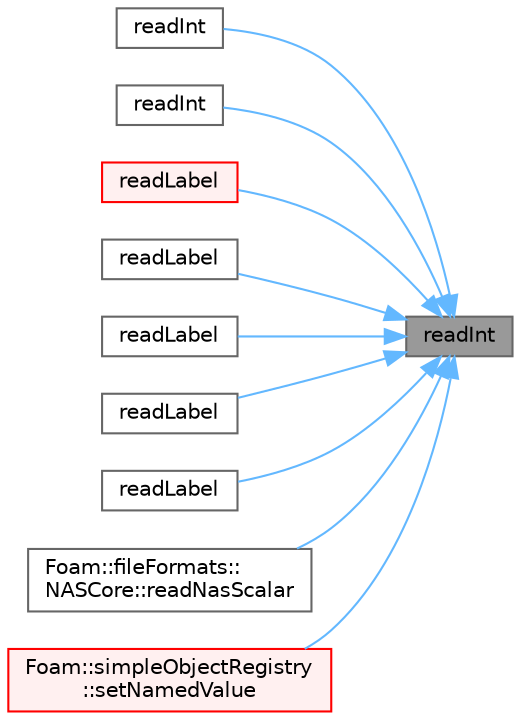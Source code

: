 digraph "readInt"
{
 // LATEX_PDF_SIZE
  bgcolor="transparent";
  edge [fontname=Helvetica,fontsize=10,labelfontname=Helvetica,labelfontsize=10];
  node [fontname=Helvetica,fontsize=10,shape=box,height=0.2,width=0.4];
  rankdir="RL";
  Node1 [id="Node000001",label="readInt",height=0.2,width=0.4,color="gray40", fillcolor="grey60", style="filled", fontcolor="black",tooltip=" "];
  Node1 -> Node2 [id="edge1_Node000001_Node000002",dir="back",color="steelblue1",style="solid",tooltip=" "];
  Node2 [id="Node000002",label="readInt",height=0.2,width=0.4,color="grey40", fillcolor="white", style="filled",URL="$namespaceFoam.html#ae1c4eab2d5c866539a2bda5bcd5e1142",tooltip=" "];
  Node1 -> Node3 [id="edge2_Node000001_Node000003",dir="back",color="steelblue1",style="solid",tooltip=" "];
  Node3 [id="Node000003",label="readInt",height=0.2,width=0.4,color="grey40", fillcolor="white", style="filled",URL="$namespaceFoam.html#abdec645c52e27a1e98aeade1c429b444",tooltip=" "];
  Node1 -> Node4 [id="edge3_Node000001_Node000004",dir="back",color="steelblue1",style="solid",tooltip=" "];
  Node4 [id="Node000004",label="readLabel",height=0.2,width=0.4,color="red", fillcolor="#FFF0F0", style="filled",URL="$namespaceFoam.html#a49cd0eaefc1c73a282b3f6f81ee1a35f",tooltip=" "];
  Node1 -> Node34 [id="edge4_Node000001_Node000034",dir="back",color="steelblue1",style="solid",tooltip=" "];
  Node34 [id="Node000034",label="readLabel",height=0.2,width=0.4,color="grey40", fillcolor="white", style="filled",URL="$namespaceFoam.html#ae1d0230fc994c0e88936d13ae3fd7f2d",tooltip=" "];
  Node1 -> Node35 [id="edge5_Node000001_Node000035",dir="back",color="steelblue1",style="solid",tooltip=" "];
  Node35 [id="Node000035",label="readLabel",height=0.2,width=0.4,color="grey40", fillcolor="white", style="filled",URL="$namespaceFoam.html#af3d89e70305e1a0af3c2a680685292fe",tooltip=" "];
  Node1 -> Node36 [id="edge6_Node000001_Node000036",dir="back",color="steelblue1",style="solid",tooltip=" "];
  Node36 [id="Node000036",label="readLabel",height=0.2,width=0.4,color="grey40", fillcolor="white", style="filled",URL="$namespaceFoam.html#ae57fa9e53c3447a11ed07dca7d6d75e8",tooltip=" "];
  Node1 -> Node37 [id="edge7_Node000001_Node000037",dir="back",color="steelblue1",style="solid",tooltip=" "];
  Node37 [id="Node000037",label="readLabel",height=0.2,width=0.4,color="grey40", fillcolor="white", style="filled",URL="$namespaceFoam.html#a996c24e51f4908e005ed2a91c0bae88d",tooltip=" "];
  Node1 -> Node38 [id="edge8_Node000001_Node000038",dir="back",color="steelblue1",style="solid",tooltip=" "];
  Node38 [id="Node000038",label="Foam::fileFormats::\lNASCore::readNasScalar",height=0.2,width=0.4,color="grey40", fillcolor="white", style="filled",URL="$classFoam_1_1fileFormats_1_1NASCore.html#acf30b4267e7c9318b924eafe9260982a",tooltip=" "];
  Node1 -> Node39 [id="edge9_Node000001_Node000039",dir="back",color="steelblue1",style="solid",tooltip=" "];
  Node39 [id="Node000039",label="Foam::simpleObjectRegistry\l::setNamedValue",height=0.2,width=0.4,color="red", fillcolor="#FFF0F0", style="filled",URL="$classFoam_1_1simpleObjectRegistry.html#afad7ceb8125bda009193b19e7222d11d",tooltip=" "];
}
